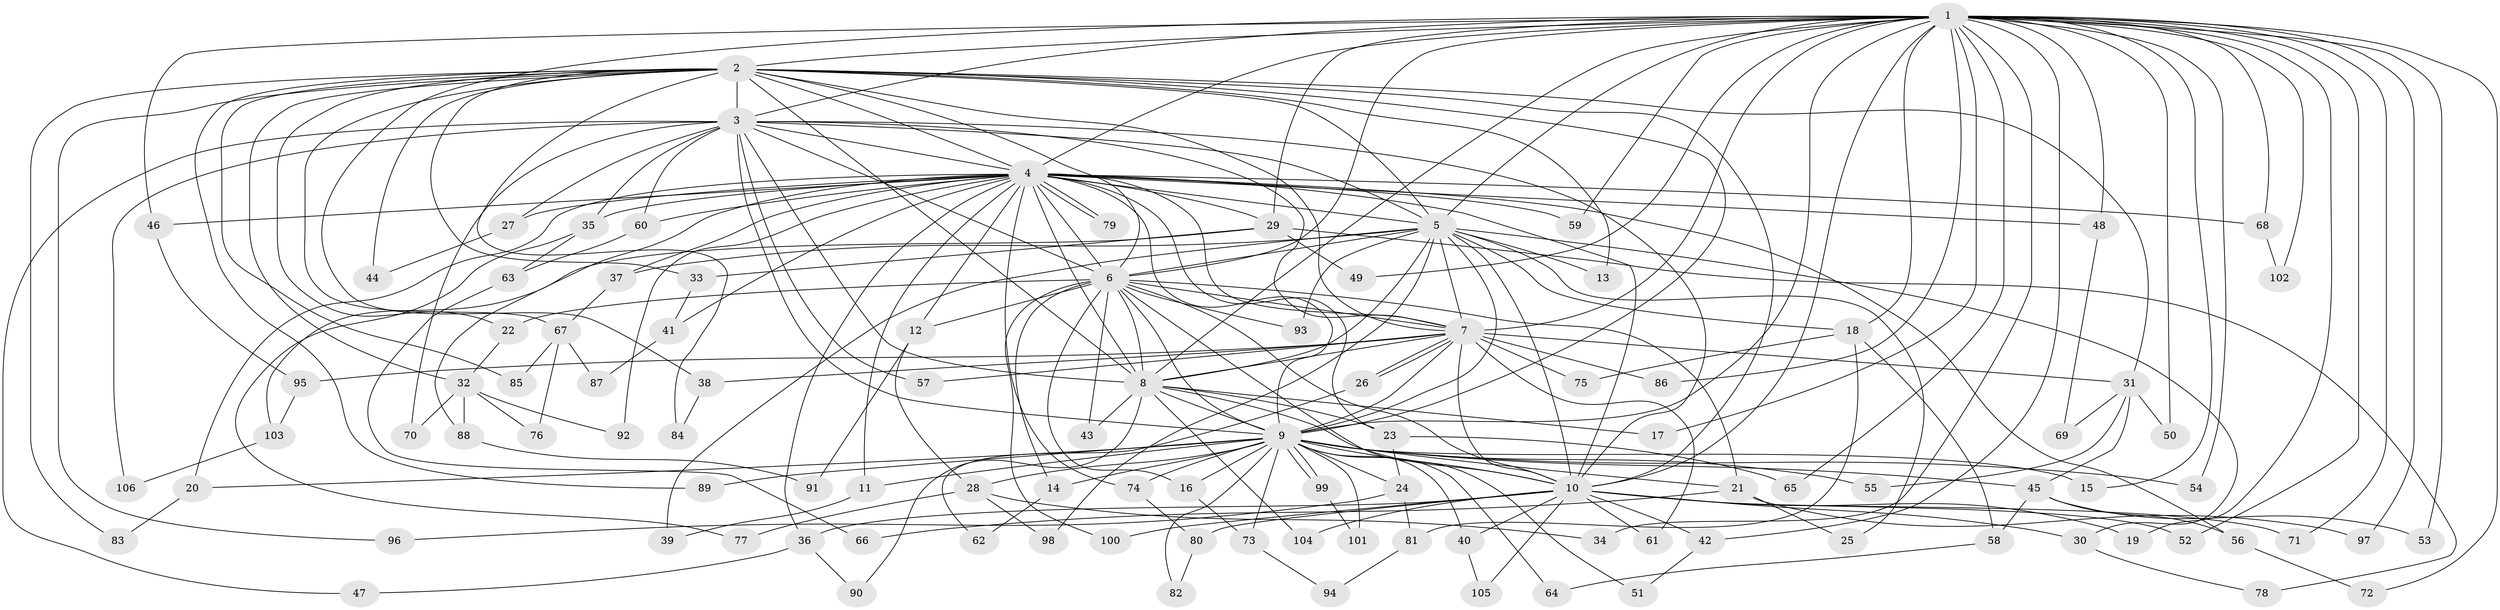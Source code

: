 // Generated by graph-tools (version 1.1) at 2025/35/03/09/25 02:35:03]
// undirected, 106 vertices, 237 edges
graph export_dot {
graph [start="1"]
  node [color=gray90,style=filled];
  1;
  2;
  3;
  4;
  5;
  6;
  7;
  8;
  9;
  10;
  11;
  12;
  13;
  14;
  15;
  16;
  17;
  18;
  19;
  20;
  21;
  22;
  23;
  24;
  25;
  26;
  27;
  28;
  29;
  30;
  31;
  32;
  33;
  34;
  35;
  36;
  37;
  38;
  39;
  40;
  41;
  42;
  43;
  44;
  45;
  46;
  47;
  48;
  49;
  50;
  51;
  52;
  53;
  54;
  55;
  56;
  57;
  58;
  59;
  60;
  61;
  62;
  63;
  64;
  65;
  66;
  67;
  68;
  69;
  70;
  71;
  72;
  73;
  74;
  75;
  76;
  77;
  78;
  79;
  80;
  81;
  82;
  83;
  84;
  85;
  86;
  87;
  88;
  89;
  90;
  91;
  92;
  93;
  94;
  95;
  96;
  97;
  98;
  99;
  100;
  101;
  102;
  103;
  104;
  105;
  106;
  1 -- 2;
  1 -- 3;
  1 -- 4;
  1 -- 5;
  1 -- 6;
  1 -- 7;
  1 -- 8;
  1 -- 9;
  1 -- 10;
  1 -- 15;
  1 -- 17;
  1 -- 18;
  1 -- 19;
  1 -- 29;
  1 -- 34;
  1 -- 38;
  1 -- 42;
  1 -- 46;
  1 -- 48;
  1 -- 49;
  1 -- 50;
  1 -- 52;
  1 -- 53;
  1 -- 54;
  1 -- 59;
  1 -- 65;
  1 -- 68;
  1 -- 71;
  1 -- 72;
  1 -- 86;
  1 -- 97;
  1 -- 102;
  2 -- 3;
  2 -- 4;
  2 -- 5;
  2 -- 6;
  2 -- 7;
  2 -- 8;
  2 -- 9;
  2 -- 10;
  2 -- 13;
  2 -- 22;
  2 -- 31;
  2 -- 32;
  2 -- 33;
  2 -- 44;
  2 -- 67;
  2 -- 83;
  2 -- 84;
  2 -- 85;
  2 -- 89;
  2 -- 96;
  3 -- 4;
  3 -- 5;
  3 -- 6;
  3 -- 7;
  3 -- 8;
  3 -- 9;
  3 -- 10;
  3 -- 27;
  3 -- 35;
  3 -- 47;
  3 -- 57;
  3 -- 60;
  3 -- 70;
  3 -- 106;
  4 -- 5;
  4 -- 6;
  4 -- 7;
  4 -- 8;
  4 -- 9;
  4 -- 10;
  4 -- 11;
  4 -- 12;
  4 -- 20;
  4 -- 23;
  4 -- 27;
  4 -- 29;
  4 -- 35;
  4 -- 36;
  4 -- 37;
  4 -- 41;
  4 -- 46;
  4 -- 48;
  4 -- 56;
  4 -- 59;
  4 -- 60;
  4 -- 68;
  4 -- 74;
  4 -- 79;
  4 -- 79;
  4 -- 88;
  4 -- 92;
  5 -- 6;
  5 -- 7;
  5 -- 8;
  5 -- 9;
  5 -- 10;
  5 -- 13;
  5 -- 18;
  5 -- 25;
  5 -- 30;
  5 -- 37;
  5 -- 39;
  5 -- 93;
  5 -- 98;
  6 -- 7;
  6 -- 8;
  6 -- 9;
  6 -- 10;
  6 -- 12;
  6 -- 14;
  6 -- 16;
  6 -- 21;
  6 -- 22;
  6 -- 43;
  6 -- 51;
  6 -- 93;
  6 -- 100;
  7 -- 8;
  7 -- 9;
  7 -- 10;
  7 -- 26;
  7 -- 26;
  7 -- 31;
  7 -- 38;
  7 -- 57;
  7 -- 61;
  7 -- 75;
  7 -- 86;
  7 -- 95;
  8 -- 9;
  8 -- 10;
  8 -- 17;
  8 -- 23;
  8 -- 43;
  8 -- 90;
  8 -- 104;
  9 -- 10;
  9 -- 11;
  9 -- 14;
  9 -- 15;
  9 -- 16;
  9 -- 20;
  9 -- 21;
  9 -- 24;
  9 -- 28;
  9 -- 40;
  9 -- 45;
  9 -- 54;
  9 -- 55;
  9 -- 64;
  9 -- 73;
  9 -- 74;
  9 -- 82;
  9 -- 89;
  9 -- 99;
  9 -- 99;
  9 -- 101;
  10 -- 19;
  10 -- 30;
  10 -- 36;
  10 -- 40;
  10 -- 42;
  10 -- 52;
  10 -- 61;
  10 -- 71;
  10 -- 80;
  10 -- 100;
  10 -- 104;
  10 -- 105;
  11 -- 39;
  12 -- 28;
  12 -- 91;
  14 -- 62;
  16 -- 73;
  18 -- 58;
  18 -- 75;
  18 -- 81;
  20 -- 83;
  21 -- 25;
  21 -- 66;
  21 -- 97;
  22 -- 32;
  23 -- 24;
  23 -- 65;
  24 -- 81;
  24 -- 96;
  26 -- 62;
  27 -- 44;
  28 -- 34;
  28 -- 77;
  28 -- 98;
  29 -- 33;
  29 -- 49;
  29 -- 78;
  29 -- 103;
  30 -- 78;
  31 -- 45;
  31 -- 50;
  31 -- 55;
  31 -- 69;
  32 -- 70;
  32 -- 76;
  32 -- 88;
  32 -- 92;
  33 -- 41;
  35 -- 63;
  35 -- 77;
  36 -- 47;
  36 -- 90;
  37 -- 67;
  38 -- 84;
  40 -- 105;
  41 -- 87;
  42 -- 51;
  45 -- 53;
  45 -- 56;
  45 -- 58;
  46 -- 95;
  48 -- 69;
  56 -- 72;
  58 -- 64;
  60 -- 63;
  63 -- 66;
  67 -- 76;
  67 -- 85;
  67 -- 87;
  68 -- 102;
  73 -- 94;
  74 -- 80;
  80 -- 82;
  81 -- 94;
  88 -- 91;
  95 -- 103;
  99 -- 101;
  103 -- 106;
}
